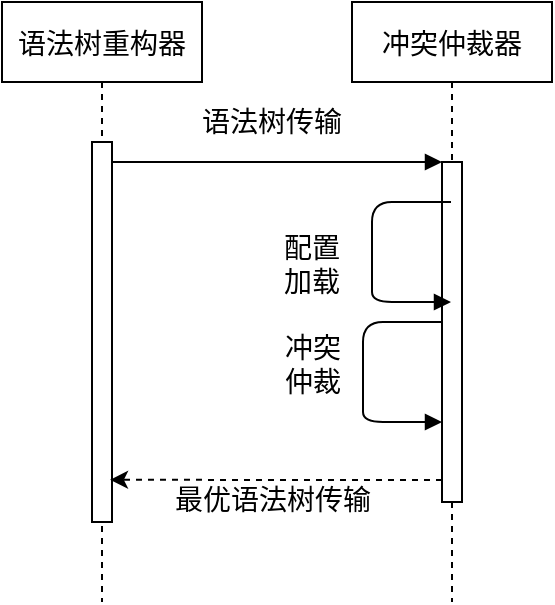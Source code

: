 <mxfile version="15.2.7" type="device"><diagram id="Pn55ocB5-CfuipJ1bTkb" name="第 1 页"><mxGraphModel dx="1086" dy="966" grid="1" gridSize="10" guides="1" tooltips="1" connect="1" arrows="1" fold="1" page="1" pageScale="1" pageWidth="827" pageHeight="1169" math="0" shadow="0"><root><mxCell id="0"/><mxCell id="1" parent="0"/><mxCell id="8pPkyWw5DSGapqPtfLjd-1" value="语法树重构器" style="shape=umlLifeline;perimeter=lifelinePerimeter;container=1;collapsible=0;recursiveResize=0;rounded=0;shadow=0;strokeWidth=1;fontFamily=宋体;fontSize=14;" vertex="1" parent="1"><mxGeometry x="105" y="80" width="100" height="300" as="geometry"/></mxCell><mxCell id="8pPkyWw5DSGapqPtfLjd-2" value="" style="points=[];perimeter=orthogonalPerimeter;rounded=0;shadow=0;strokeWidth=1;fontFamily=宋体;fontSize=14;" vertex="1" parent="8pPkyWw5DSGapqPtfLjd-1"><mxGeometry x="45" y="70" width="10" height="190" as="geometry"/></mxCell><mxCell id="8pPkyWw5DSGapqPtfLjd-3" value="冲突仲裁器" style="shape=umlLifeline;perimeter=lifelinePerimeter;container=1;collapsible=0;recursiveResize=0;rounded=0;shadow=0;strokeWidth=1;fontFamily=宋体;fontSize=14;" vertex="1" parent="1"><mxGeometry x="280" y="80" width="100" height="300" as="geometry"/></mxCell><mxCell id="8pPkyWw5DSGapqPtfLjd-4" value="" style="points=[];perimeter=orthogonalPerimeter;rounded=0;shadow=0;strokeWidth=1;fontFamily=宋体;fontSize=14;" vertex="1" parent="8pPkyWw5DSGapqPtfLjd-3"><mxGeometry x="45" y="80" width="10" height="170" as="geometry"/></mxCell><mxCell id="8pPkyWw5DSGapqPtfLjd-12" value="冲突&#10;仲裁" style="verticalAlign=bottom;endArrow=block;shadow=0;strokeWidth=1;fontFamily=宋体;fontSize=14;" edge="1" parent="8pPkyWw5DSGapqPtfLjd-3"><mxGeometry x="0.233" y="-25" relative="1" as="geometry"><mxPoint x="45" y="160" as="sourcePoint"/><mxPoint as="offset"/><mxPoint x="45" y="210" as="targetPoint"/><Array as="points"><mxPoint x="5.5" y="160"/><mxPoint x="5.5" y="190"/><mxPoint x="5.5" y="210"/></Array></mxGeometry></mxCell><mxCell id="8pPkyWw5DSGapqPtfLjd-6" value="语法树传输" style="verticalAlign=bottom;endArrow=block;entryX=0;entryY=0;shadow=0;strokeWidth=1;fontFamily=宋体;fontSize=14;" edge="1" parent="1" source="8pPkyWw5DSGapqPtfLjd-2" target="8pPkyWw5DSGapqPtfLjd-4"><mxGeometry x="-0.03" y="10" relative="1" as="geometry"><mxPoint x="275" y="160" as="sourcePoint"/><mxPoint as="offset"/></mxGeometry></mxCell><mxCell id="8pPkyWw5DSGapqPtfLjd-11" value="配置&#10;加载" style="verticalAlign=bottom;endArrow=block;shadow=0;strokeWidth=1;fontFamily=宋体;fontSize=14;" edge="1" parent="1" source="8pPkyWw5DSGapqPtfLjd-3" target="8pPkyWw5DSGapqPtfLjd-3"><mxGeometry x="0.388" y="-30" relative="1" as="geometry"><mxPoint x="240" y="190" as="sourcePoint"/><mxPoint x="-30" y="-30" as="offset"/><mxPoint x="270" y="250" as="targetPoint"/><Array as="points"><mxPoint x="290" y="180"/><mxPoint x="290" y="210"/><mxPoint x="290" y="230"/></Array></mxGeometry></mxCell><mxCell id="8pPkyWw5DSGapqPtfLjd-13" value="最优语法树传输" style="endArrow=classic;html=1;entryX=0.9;entryY=0.889;entryDx=0;entryDy=0;entryPerimeter=0;dashed=1;fontSize=14;fontFamily=宋体;" edge="1" parent="1" target="8pPkyWw5DSGapqPtfLjd-2"><mxGeometry x="0.024" y="11" width="50" height="50" relative="1" as="geometry"><mxPoint x="325" y="319" as="sourcePoint"/><mxPoint x="280" y="320" as="targetPoint"/><mxPoint as="offset"/></mxGeometry></mxCell></root></mxGraphModel></diagram></mxfile>
